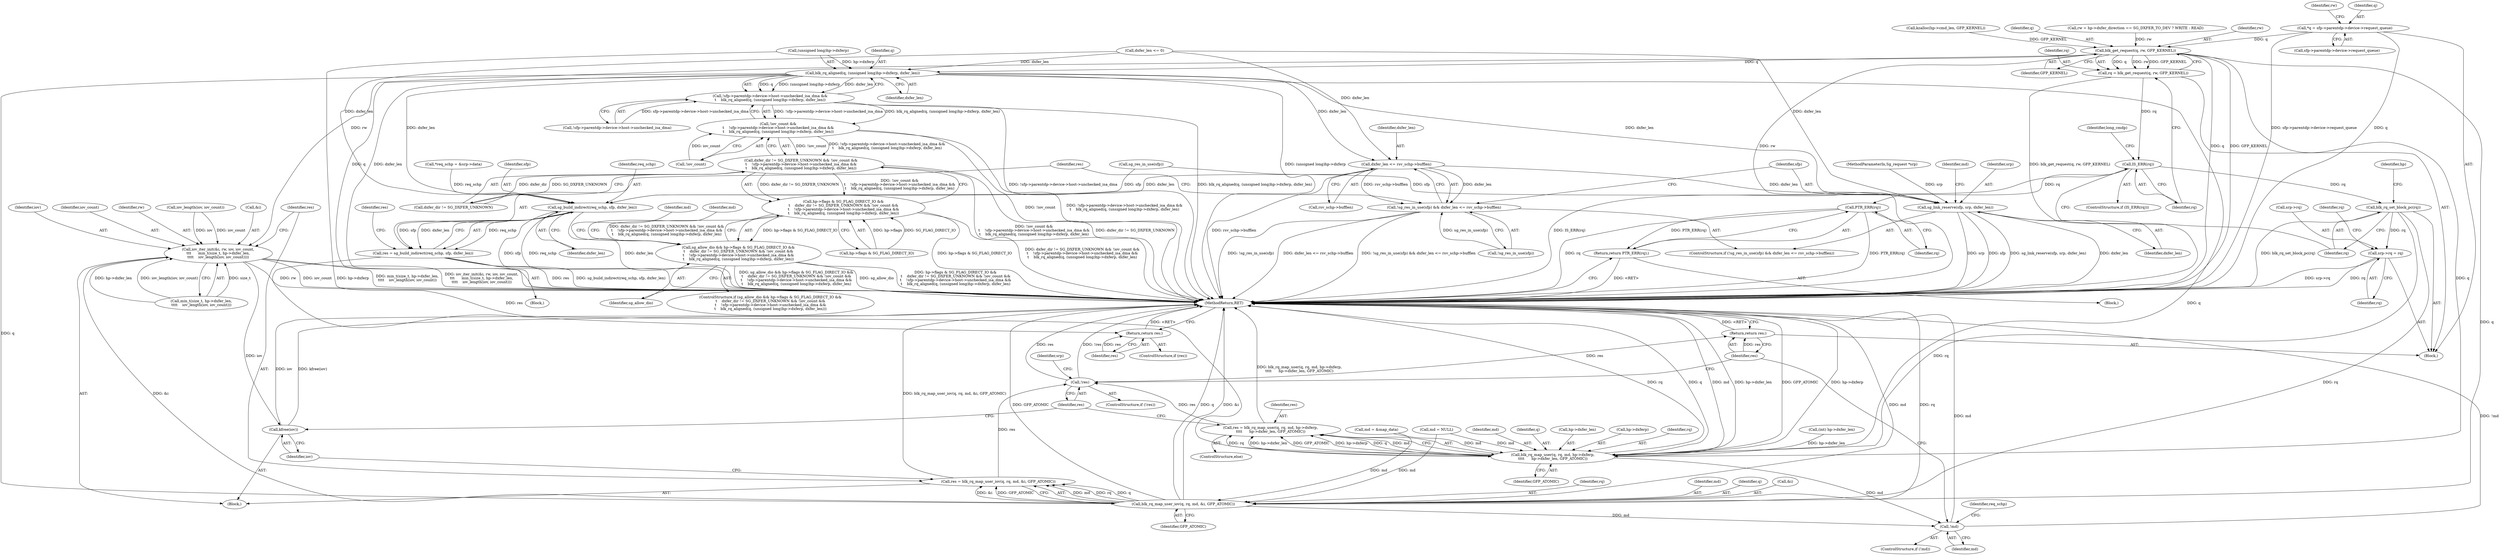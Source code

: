 digraph "0_linux_451a2886b6bf90e2fb378f7c46c655450fb96e81@pointer" {
"1000155" [label="(Call,*q = sfp->parentdp->device->request_queue)"];
"1000212" [label="(Call,blk_get_request(q, rw, GFP_KERNEL))"];
"1000210" [label="(Call,rq = blk_get_request(q, rw, GFP_KERNEL))"];
"1000217" [label="(Call,IS_ERR(rq))"];
"1000223" [label="(Call,PTR_ERR(rq))"];
"1000222" [label="(Return,return PTR_ERR(rq);)"];
"1000225" [label="(Call,blk_rq_set_block_pc(rq))"];
"1000253" [label="(Call,srp->rq = rq)"];
"1000457" [label="(Call,blk_rq_map_user_iov(q, rq, md, &i, GFP_ATOMIC))"];
"1000455" [label="(Call,res = blk_rq_map_user_iov(q, rq, md, &i, GFP_ATOMIC))"];
"1000481" [label="(Call,!res)"];
"1000505" [label="(Return,return res;)"];
"1000492" [label="(Call,!md)"];
"1000469" [label="(Call,blk_rq_map_user(q, rq, md, hp->dxferp,\n\t\t\t\t      hp->dxfer_len, GFP_ATOMIC))"];
"1000467" [label="(Call,res = blk_rq_map_user(q, rq, md, hp->dxferp,\n\t\t\t\t      hp->dxfer_len, GFP_ATOMIC))"];
"1000312" [label="(Call,blk_rq_aligned(q, (unsigned long)hp->dxferp, dxfer_len))"];
"1000301" [label="(Call,!sfp->parentdp->device->host->unchecked_isa_dma &&\n\t    blk_rq_aligned(q, (unsigned long)hp->dxferp, dxfer_len))"];
"1000298" [label="(Call,!iov_count &&\n\t    !sfp->parentdp->device->host->unchecked_isa_dma &&\n\t    blk_rq_aligned(q, (unsigned long)hp->dxferp, dxfer_len))"];
"1000294" [label="(Call,dxfer_dir != SG_DXFER_UNKNOWN && !iov_count &&\n\t    !sfp->parentdp->device->host->unchecked_isa_dma &&\n\t    blk_rq_aligned(q, (unsigned long)hp->dxferp, dxfer_len))"];
"1000288" [label="(Call,hp->flags & SG_FLAG_DIRECT_IO &&\n\t    dxfer_dir != SG_DXFER_UNKNOWN && !iov_count &&\n\t    !sfp->parentdp->device->host->unchecked_isa_dma &&\n\t    blk_rq_aligned(q, (unsigned long)hp->dxferp, dxfer_len))"];
"1000286" [label="(Call,sg_allow_dio && hp->flags & SG_FLAG_DIRECT_IO &&\n\t    dxfer_dir != SG_DXFER_UNKNOWN && !iov_count &&\n\t    !sfp->parentdp->device->host->unchecked_isa_dma &&\n\t    blk_rq_aligned(q, (unsigned long)hp->dxferp, dxfer_len))"];
"1000336" [label="(Call,dxfer_len <= rsv_schp->bufflen)"];
"1000332" [label="(Call,!sg_res_in_use(sfp) && dxfer_len <= rsv_schp->bufflen)"];
"1000341" [label="(Call,sg_link_reserve(sfp, srp, dxfer_len))"];
"1000349" [label="(Call,sg_build_indirect(req_schp, sfp, dxfer_len))"];
"1000347" [label="(Call,res = sg_build_indirect(req_schp, sfp, dxfer_len))"];
"1000355" [label="(Return,return res;)"];
"1000441" [label="(Call,iov_iter_init(&i, rw, iov, iov_count,\n\t\t\t      min_t(size_t, hp->dxfer_len,\n\t\t\t\t    iov_length(iov, iov_count))))"];
"1000464" [label="(Call,kfree(iov))"];
"1000254" [label="(Call,srp->rq)"];
"1000355" [label="(Return,return res;)"];
"1000482" [label="(Identifier,res)"];
"1000321" [label="(Identifier,md)"];
"1000222" [label="(Return,return PTR_ERR(rq);)"];
"1000332" [label="(Call,!sg_res_in_use(sfp) && dxfer_len <= rsv_schp->bufflen)"];
"1000452" [label="(Call,iov_length(iov, iov_count))"];
"1000347" [label="(Call,res = sg_build_indirect(req_schp, sfp, dxfer_len))"];
"1000314" [label="(Call,(unsigned long)hp->dxferp)"];
"1000481" [label="(Call,!res)"];
"1000442" [label="(Call,&i)"];
"1000225" [label="(Call,blk_rq_set_block_pc(rq))"];
"1000348" [label="(Identifier,res)"];
"1000344" [label="(Identifier,dxfer_len)"];
"1000491" [label="(ControlStructure,if (!md))"];
"1000486" [label="(Identifier,srp)"];
"1000210" [label="(Call,rq = blk_get_request(q, rw, GFP_KERNEL))"];
"1000331" [label="(ControlStructure,if (!sg_res_in_use(sfp) && dxfer_len <= rsv_schp->bufflen))"];
"1000507" [label="(MethodReturn,RET)"];
"1000463" [label="(Identifier,GFP_ATOMIC)"];
"1000199" [label="(Call,kzalloc(hp->cmd_len, GFP_KERNEL))"];
"1000212" [label="(Call,blk_get_request(q, rw, GFP_KERNEL))"];
"1000289" [label="(Call,hp->flags & SG_FLAG_DIRECT_IO)"];
"1000455" [label="(Call,res = blk_rq_map_user_iov(q, rq, md, &i, GFP_ATOMIC))"];
"1000123" [label="(Call,(int) hp->dxfer_len)"];
"1000157" [label="(Call,sfp->parentdp->device->request_queue)"];
"1000472" [label="(Identifier,md)"];
"1000337" [label="(Identifier,dxfer_len)"];
"1000356" [label="(Identifier,res)"];
"1000333" [label="(Call,!sg_res_in_use(sfp))"];
"1000319" [label="(Identifier,dxfer_len)"];
"1000257" [label="(Identifier,rq)"];
"1000343" [label="(Identifier,srp)"];
"1000219" [label="(Block,)"];
"1000445" [label="(Identifier,iov)"];
"1000465" [label="(Identifier,iov)"];
"1000230" [label="(Identifier,hp)"];
"1000505" [label="(Return,return res;)"];
"1000446" [label="(Identifier,iov_count)"];
"1000325" [label="(Identifier,md)"];
"1000313" [label="(Identifier,q)"];
"1000479" [label="(Identifier,GFP_ATOMIC)"];
"1000466" [label="(ControlStructure,else)"];
"1000470" [label="(Identifier,q)"];
"1000352" [label="(Identifier,dxfer_len)"];
"1000226" [label="(Identifier,rq)"];
"1000287" [label="(Identifier,sg_allow_dio)"];
"1000476" [label="(Call,hp->dxfer_len)"];
"1000459" [label="(Identifier,rq)"];
"1000334" [label="(Call,sg_res_in_use(sfp))"];
"1000469" [label="(Call,blk_rq_map_user(q, rq, md, hp->dxferp,\n\t\t\t\t      hp->dxfer_len, GFP_ATOMIC))"];
"1000473" [label="(Call,hp->dxferp)"];
"1000302" [label="(Call,!sfp->parentdp->device->host->unchecked_isa_dma)"];
"1000216" [label="(ControlStructure,if (IS_ERR(rq)))"];
"1000102" [label="(MethodParameterIn,Sg_request *srp)"];
"1000285" [label="(ControlStructure,if (sg_allow_dio && hp->flags & SG_FLAG_DIRECT_IO &&\n\t    dxfer_dir != SG_DXFER_UNKNOWN && !iov_count &&\n\t    !sfp->parentdp->device->host->unchecked_isa_dma &&\n\t    blk_rq_aligned(q, (unsigned long)hp->dxferp, dxfer_len)))"];
"1000277" [label="(Call,dxfer_len <= 0)"];
"1000141" [label="(Call,*req_schp = &srp->data)"];
"1000460" [label="(Identifier,md)"];
"1000301" [label="(Call,!sfp->parentdp->device->host->unchecked_isa_dma &&\n\t    blk_rq_aligned(q, (unsigned long)hp->dxferp, dxfer_len))"];
"1000441" [label="(Call,iov_iter_init(&i, rw, iov, iov_count,\n\t\t\t      min_t(size_t, hp->dxfer_len,\n\t\t\t\t    iov_length(iov, iov_count))))"];
"1000260" [label="(Identifier,rq)"];
"1000288" [label="(Call,hp->flags & SG_FLAG_DIRECT_IO &&\n\t    dxfer_dir != SG_DXFER_UNKNOWN && !iov_count &&\n\t    !sfp->parentdp->device->host->unchecked_isa_dma &&\n\t    blk_rq_aligned(q, (unsigned long)hp->dxferp, dxfer_len))"];
"1000324" [label="(Call,md = &map_data)"];
"1000493" [label="(Identifier,md)"];
"1000457" [label="(Call,blk_rq_map_user_iov(q, rq, md, &i, GFP_ATOMIC))"];
"1000458" [label="(Identifier,q)"];
"1000480" [label="(ControlStructure,if (!res))"];
"1000444" [label="(Identifier,rw)"];
"1000456" [label="(Identifier,res)"];
"1000213" [label="(Identifier,q)"];
"1000418" [label="(Block,)"];
"1000215" [label="(Identifier,GFP_KERNEL)"];
"1000492" [label="(Call,!md)"];
"1000167" [label="(Call,rw = hp->dxfer_direction == SG_DXFER_TO_DEV ? WRITE : READ)"];
"1000217" [label="(Call,IS_ERR(rq))"];
"1000295" [label="(Call,dxfer_dir != SG_DXFER_UNKNOWN)"];
"1000351" [label="(Identifier,sfp)"];
"1000155" [label="(Call,*q = sfp->parentdp->device->request_queue)"];
"1000341" [label="(Call,sg_link_reserve(sfp, srp, dxfer_len))"];
"1000350" [label="(Identifier,req_schp)"];
"1000497" [label="(Identifier,req_schp)"];
"1000168" [label="(Identifier,rw)"];
"1000298" [label="(Call,!iov_count &&\n\t    !sfp->parentdp->device->host->unchecked_isa_dma &&\n\t    blk_rq_aligned(q, (unsigned long)hp->dxferp, dxfer_len))"];
"1000349" [label="(Call,sg_build_indirect(req_schp, sfp, dxfer_len))"];
"1000346" [label="(Block,)"];
"1000299" [label="(Call,!iov_count)"];
"1000223" [label="(Call,PTR_ERR(rq))"];
"1000214" [label="(Identifier,rw)"];
"1000218" [label="(Identifier,rq)"];
"1000336" [label="(Call,dxfer_len <= rsv_schp->bufflen)"];
"1000464" [label="(Call,kfree(iov))"];
"1000286" [label="(Call,sg_allow_dio && hp->flags & SG_FLAG_DIRECT_IO &&\n\t    dxfer_dir != SG_DXFER_UNKNOWN && !iov_count &&\n\t    !sfp->parentdp->device->host->unchecked_isa_dma &&\n\t    blk_rq_aligned(q, (unsigned long)hp->dxferp, dxfer_len))"];
"1000471" [label="(Identifier,rq)"];
"1000224" [label="(Identifier,rq)"];
"1000221" [label="(Identifier,long_cmdp)"];
"1000461" [label="(Call,&i)"];
"1000468" [label="(Identifier,res)"];
"1000294" [label="(Call,dxfer_dir != SG_DXFER_UNKNOWN && !iov_count &&\n\t    !sfp->parentdp->device->host->unchecked_isa_dma &&\n\t    blk_rq_aligned(q, (unsigned long)hp->dxferp, dxfer_len))"];
"1000338" [label="(Call,rsv_schp->bufflen)"];
"1000342" [label="(Identifier,sfp)"];
"1000354" [label="(Identifier,res)"];
"1000447" [label="(Call,min_t(size_t, hp->dxfer_len,\n\t\t\t\t    iov_length(iov, iov_count)))"];
"1000253" [label="(Call,srp->rq = rq)"];
"1000506" [label="(Identifier,res)"];
"1000312" [label="(Call,blk_rq_aligned(q, (unsigned long)hp->dxferp, dxfer_len))"];
"1000467" [label="(Call,res = blk_rq_map_user(q, rq, md, hp->dxferp,\n\t\t\t\t      hp->dxfer_len, GFP_ATOMIC))"];
"1000104" [label="(Block,)"];
"1000359" [label="(Identifier,md)"];
"1000156" [label="(Identifier,q)"];
"1000353" [label="(ControlStructure,if (res))"];
"1000320" [label="(Call,md = NULL)"];
"1000211" [label="(Identifier,rq)"];
"1000155" -> "1000104"  [label="AST: "];
"1000155" -> "1000157"  [label="CFG: "];
"1000156" -> "1000155"  [label="AST: "];
"1000157" -> "1000155"  [label="AST: "];
"1000168" -> "1000155"  [label="CFG: "];
"1000155" -> "1000507"  [label="DDG: sfp->parentdp->device->request_queue"];
"1000155" -> "1000507"  [label="DDG: q"];
"1000155" -> "1000212"  [label="DDG: q"];
"1000212" -> "1000210"  [label="AST: "];
"1000212" -> "1000215"  [label="CFG: "];
"1000213" -> "1000212"  [label="AST: "];
"1000214" -> "1000212"  [label="AST: "];
"1000215" -> "1000212"  [label="AST: "];
"1000210" -> "1000212"  [label="CFG: "];
"1000212" -> "1000507"  [label="DDG: rw"];
"1000212" -> "1000507"  [label="DDG: q"];
"1000212" -> "1000507"  [label="DDG: GFP_KERNEL"];
"1000212" -> "1000210"  [label="DDG: q"];
"1000212" -> "1000210"  [label="DDG: rw"];
"1000212" -> "1000210"  [label="DDG: GFP_KERNEL"];
"1000167" -> "1000212"  [label="DDG: rw"];
"1000199" -> "1000212"  [label="DDG: GFP_KERNEL"];
"1000212" -> "1000312"  [label="DDG: q"];
"1000212" -> "1000441"  [label="DDG: rw"];
"1000212" -> "1000457"  [label="DDG: q"];
"1000212" -> "1000469"  [label="DDG: q"];
"1000210" -> "1000104"  [label="AST: "];
"1000211" -> "1000210"  [label="AST: "];
"1000218" -> "1000210"  [label="CFG: "];
"1000210" -> "1000507"  [label="DDG: blk_get_request(q, rw, GFP_KERNEL)"];
"1000210" -> "1000217"  [label="DDG: rq"];
"1000217" -> "1000216"  [label="AST: "];
"1000217" -> "1000218"  [label="CFG: "];
"1000218" -> "1000217"  [label="AST: "];
"1000221" -> "1000217"  [label="CFG: "];
"1000226" -> "1000217"  [label="CFG: "];
"1000217" -> "1000507"  [label="DDG: IS_ERR(rq)"];
"1000217" -> "1000223"  [label="DDG: rq"];
"1000217" -> "1000225"  [label="DDG: rq"];
"1000223" -> "1000222"  [label="AST: "];
"1000223" -> "1000224"  [label="CFG: "];
"1000224" -> "1000223"  [label="AST: "];
"1000222" -> "1000223"  [label="CFG: "];
"1000223" -> "1000507"  [label="DDG: PTR_ERR(rq)"];
"1000223" -> "1000507"  [label="DDG: rq"];
"1000223" -> "1000222"  [label="DDG: PTR_ERR(rq)"];
"1000222" -> "1000219"  [label="AST: "];
"1000507" -> "1000222"  [label="CFG: "];
"1000222" -> "1000507"  [label="DDG: <RET>"];
"1000225" -> "1000104"  [label="AST: "];
"1000225" -> "1000226"  [label="CFG: "];
"1000226" -> "1000225"  [label="AST: "];
"1000230" -> "1000225"  [label="CFG: "];
"1000225" -> "1000507"  [label="DDG: blk_rq_set_block_pc(rq)"];
"1000225" -> "1000253"  [label="DDG: rq"];
"1000225" -> "1000457"  [label="DDG: rq"];
"1000225" -> "1000469"  [label="DDG: rq"];
"1000253" -> "1000104"  [label="AST: "];
"1000253" -> "1000257"  [label="CFG: "];
"1000254" -> "1000253"  [label="AST: "];
"1000257" -> "1000253"  [label="AST: "];
"1000260" -> "1000253"  [label="CFG: "];
"1000253" -> "1000507"  [label="DDG: srp->rq"];
"1000253" -> "1000507"  [label="DDG: rq"];
"1000457" -> "1000455"  [label="AST: "];
"1000457" -> "1000463"  [label="CFG: "];
"1000458" -> "1000457"  [label="AST: "];
"1000459" -> "1000457"  [label="AST: "];
"1000460" -> "1000457"  [label="AST: "];
"1000461" -> "1000457"  [label="AST: "];
"1000463" -> "1000457"  [label="AST: "];
"1000455" -> "1000457"  [label="CFG: "];
"1000457" -> "1000507"  [label="DDG: &i"];
"1000457" -> "1000507"  [label="DDG: md"];
"1000457" -> "1000507"  [label="DDG: rq"];
"1000457" -> "1000507"  [label="DDG: GFP_ATOMIC"];
"1000457" -> "1000507"  [label="DDG: q"];
"1000457" -> "1000455"  [label="DDG: md"];
"1000457" -> "1000455"  [label="DDG: rq"];
"1000457" -> "1000455"  [label="DDG: q"];
"1000457" -> "1000455"  [label="DDG: &i"];
"1000457" -> "1000455"  [label="DDG: GFP_ATOMIC"];
"1000312" -> "1000457"  [label="DDG: q"];
"1000324" -> "1000457"  [label="DDG: md"];
"1000320" -> "1000457"  [label="DDG: md"];
"1000441" -> "1000457"  [label="DDG: &i"];
"1000457" -> "1000492"  [label="DDG: md"];
"1000455" -> "1000418"  [label="AST: "];
"1000456" -> "1000455"  [label="AST: "];
"1000465" -> "1000455"  [label="CFG: "];
"1000455" -> "1000507"  [label="DDG: blk_rq_map_user_iov(q, rq, md, &i, GFP_ATOMIC)"];
"1000455" -> "1000481"  [label="DDG: res"];
"1000481" -> "1000480"  [label="AST: "];
"1000481" -> "1000482"  [label="CFG: "];
"1000482" -> "1000481"  [label="AST: "];
"1000486" -> "1000481"  [label="CFG: "];
"1000506" -> "1000481"  [label="CFG: "];
"1000481" -> "1000507"  [label="DDG: !res"];
"1000481" -> "1000507"  [label="DDG: res"];
"1000467" -> "1000481"  [label="DDG: res"];
"1000481" -> "1000505"  [label="DDG: res"];
"1000505" -> "1000104"  [label="AST: "];
"1000505" -> "1000506"  [label="CFG: "];
"1000506" -> "1000505"  [label="AST: "];
"1000507" -> "1000505"  [label="CFG: "];
"1000505" -> "1000507"  [label="DDG: <RET>"];
"1000506" -> "1000505"  [label="DDG: res"];
"1000492" -> "1000491"  [label="AST: "];
"1000492" -> "1000493"  [label="CFG: "];
"1000493" -> "1000492"  [label="AST: "];
"1000497" -> "1000492"  [label="CFG: "];
"1000506" -> "1000492"  [label="CFG: "];
"1000492" -> "1000507"  [label="DDG: md"];
"1000492" -> "1000507"  [label="DDG: !md"];
"1000469" -> "1000492"  [label="DDG: md"];
"1000469" -> "1000467"  [label="AST: "];
"1000469" -> "1000479"  [label="CFG: "];
"1000470" -> "1000469"  [label="AST: "];
"1000471" -> "1000469"  [label="AST: "];
"1000472" -> "1000469"  [label="AST: "];
"1000473" -> "1000469"  [label="AST: "];
"1000476" -> "1000469"  [label="AST: "];
"1000479" -> "1000469"  [label="AST: "];
"1000467" -> "1000469"  [label="CFG: "];
"1000469" -> "1000507"  [label="DDG: md"];
"1000469" -> "1000507"  [label="DDG: hp->dxfer_len"];
"1000469" -> "1000507"  [label="DDG: GFP_ATOMIC"];
"1000469" -> "1000507"  [label="DDG: hp->dxferp"];
"1000469" -> "1000507"  [label="DDG: rq"];
"1000469" -> "1000507"  [label="DDG: q"];
"1000469" -> "1000467"  [label="DDG: rq"];
"1000469" -> "1000467"  [label="DDG: hp->dxfer_len"];
"1000469" -> "1000467"  [label="DDG: GFP_ATOMIC"];
"1000469" -> "1000467"  [label="DDG: hp->dxferp"];
"1000469" -> "1000467"  [label="DDG: q"];
"1000469" -> "1000467"  [label="DDG: md"];
"1000312" -> "1000469"  [label="DDG: q"];
"1000324" -> "1000469"  [label="DDG: md"];
"1000320" -> "1000469"  [label="DDG: md"];
"1000314" -> "1000469"  [label="DDG: hp->dxferp"];
"1000123" -> "1000469"  [label="DDG: hp->dxfer_len"];
"1000467" -> "1000466"  [label="AST: "];
"1000468" -> "1000467"  [label="AST: "];
"1000482" -> "1000467"  [label="CFG: "];
"1000467" -> "1000507"  [label="DDG: blk_rq_map_user(q, rq, md, hp->dxferp,\n\t\t\t\t      hp->dxfer_len, GFP_ATOMIC)"];
"1000312" -> "1000301"  [label="AST: "];
"1000312" -> "1000319"  [label="CFG: "];
"1000313" -> "1000312"  [label="AST: "];
"1000314" -> "1000312"  [label="AST: "];
"1000319" -> "1000312"  [label="AST: "];
"1000301" -> "1000312"  [label="CFG: "];
"1000312" -> "1000507"  [label="DDG: q"];
"1000312" -> "1000507"  [label="DDG: dxfer_len"];
"1000312" -> "1000507"  [label="DDG: (unsigned long)hp->dxferp"];
"1000312" -> "1000301"  [label="DDG: q"];
"1000312" -> "1000301"  [label="DDG: (unsigned long)hp->dxferp"];
"1000312" -> "1000301"  [label="DDG: dxfer_len"];
"1000314" -> "1000312"  [label="DDG: hp->dxferp"];
"1000277" -> "1000312"  [label="DDG: dxfer_len"];
"1000312" -> "1000336"  [label="DDG: dxfer_len"];
"1000312" -> "1000341"  [label="DDG: dxfer_len"];
"1000312" -> "1000349"  [label="DDG: dxfer_len"];
"1000301" -> "1000298"  [label="AST: "];
"1000301" -> "1000302"  [label="CFG: "];
"1000302" -> "1000301"  [label="AST: "];
"1000298" -> "1000301"  [label="CFG: "];
"1000301" -> "1000507"  [label="DDG: blk_rq_aligned(q, (unsigned long)hp->dxferp, dxfer_len)"];
"1000301" -> "1000507"  [label="DDG: !sfp->parentdp->device->host->unchecked_isa_dma"];
"1000301" -> "1000298"  [label="DDG: !sfp->parentdp->device->host->unchecked_isa_dma"];
"1000301" -> "1000298"  [label="DDG: blk_rq_aligned(q, (unsigned long)hp->dxferp, dxfer_len)"];
"1000302" -> "1000301"  [label="DDG: sfp->parentdp->device->host->unchecked_isa_dma"];
"1000298" -> "1000294"  [label="AST: "];
"1000298" -> "1000299"  [label="CFG: "];
"1000299" -> "1000298"  [label="AST: "];
"1000294" -> "1000298"  [label="CFG: "];
"1000298" -> "1000507"  [label="DDG: !iov_count"];
"1000298" -> "1000507"  [label="DDG: !sfp->parentdp->device->host->unchecked_isa_dma &&\n\t    blk_rq_aligned(q, (unsigned long)hp->dxferp, dxfer_len)"];
"1000298" -> "1000294"  [label="DDG: !iov_count"];
"1000298" -> "1000294"  [label="DDG: !sfp->parentdp->device->host->unchecked_isa_dma &&\n\t    blk_rq_aligned(q, (unsigned long)hp->dxferp, dxfer_len)"];
"1000299" -> "1000298"  [label="DDG: iov_count"];
"1000294" -> "1000288"  [label="AST: "];
"1000294" -> "1000295"  [label="CFG: "];
"1000295" -> "1000294"  [label="AST: "];
"1000288" -> "1000294"  [label="CFG: "];
"1000294" -> "1000507"  [label="DDG: !iov_count &&\n\t    !sfp->parentdp->device->host->unchecked_isa_dma &&\n\t    blk_rq_aligned(q, (unsigned long)hp->dxferp, dxfer_len)"];
"1000294" -> "1000507"  [label="DDG: dxfer_dir != SG_DXFER_UNKNOWN"];
"1000294" -> "1000288"  [label="DDG: dxfer_dir != SG_DXFER_UNKNOWN"];
"1000294" -> "1000288"  [label="DDG: !iov_count &&\n\t    !sfp->parentdp->device->host->unchecked_isa_dma &&\n\t    blk_rq_aligned(q, (unsigned long)hp->dxferp, dxfer_len)"];
"1000295" -> "1000294"  [label="DDG: dxfer_dir"];
"1000295" -> "1000294"  [label="DDG: SG_DXFER_UNKNOWN"];
"1000288" -> "1000286"  [label="AST: "];
"1000288" -> "1000289"  [label="CFG: "];
"1000289" -> "1000288"  [label="AST: "];
"1000286" -> "1000288"  [label="CFG: "];
"1000288" -> "1000507"  [label="DDG: dxfer_dir != SG_DXFER_UNKNOWN && !iov_count &&\n\t    !sfp->parentdp->device->host->unchecked_isa_dma &&\n\t    blk_rq_aligned(q, (unsigned long)hp->dxferp, dxfer_len)"];
"1000288" -> "1000507"  [label="DDG: hp->flags & SG_FLAG_DIRECT_IO"];
"1000288" -> "1000286"  [label="DDG: hp->flags & SG_FLAG_DIRECT_IO"];
"1000288" -> "1000286"  [label="DDG: dxfer_dir != SG_DXFER_UNKNOWN && !iov_count &&\n\t    !sfp->parentdp->device->host->unchecked_isa_dma &&\n\t    blk_rq_aligned(q, (unsigned long)hp->dxferp, dxfer_len)"];
"1000289" -> "1000288"  [label="DDG: hp->flags"];
"1000289" -> "1000288"  [label="DDG: SG_FLAG_DIRECT_IO"];
"1000286" -> "1000285"  [label="AST: "];
"1000286" -> "1000287"  [label="CFG: "];
"1000287" -> "1000286"  [label="AST: "];
"1000321" -> "1000286"  [label="CFG: "];
"1000325" -> "1000286"  [label="CFG: "];
"1000286" -> "1000507"  [label="DDG: sg_allow_dio && hp->flags & SG_FLAG_DIRECT_IO &&\n\t    dxfer_dir != SG_DXFER_UNKNOWN && !iov_count &&\n\t    !sfp->parentdp->device->host->unchecked_isa_dma &&\n\t    blk_rq_aligned(q, (unsigned long)hp->dxferp, dxfer_len)"];
"1000286" -> "1000507"  [label="DDG: sg_allow_dio"];
"1000286" -> "1000507"  [label="DDG: hp->flags & SG_FLAG_DIRECT_IO &&\n\t    dxfer_dir != SG_DXFER_UNKNOWN && !iov_count &&\n\t    !sfp->parentdp->device->host->unchecked_isa_dma &&\n\t    blk_rq_aligned(q, (unsigned long)hp->dxferp, dxfer_len)"];
"1000336" -> "1000332"  [label="AST: "];
"1000336" -> "1000338"  [label="CFG: "];
"1000337" -> "1000336"  [label="AST: "];
"1000338" -> "1000336"  [label="AST: "];
"1000332" -> "1000336"  [label="CFG: "];
"1000336" -> "1000507"  [label="DDG: rsv_schp->bufflen"];
"1000336" -> "1000332"  [label="DDG: dxfer_len"];
"1000336" -> "1000332"  [label="DDG: rsv_schp->bufflen"];
"1000277" -> "1000336"  [label="DDG: dxfer_len"];
"1000336" -> "1000341"  [label="DDG: dxfer_len"];
"1000336" -> "1000349"  [label="DDG: dxfer_len"];
"1000332" -> "1000331"  [label="AST: "];
"1000332" -> "1000333"  [label="CFG: "];
"1000333" -> "1000332"  [label="AST: "];
"1000342" -> "1000332"  [label="CFG: "];
"1000348" -> "1000332"  [label="CFG: "];
"1000332" -> "1000507"  [label="DDG: !sg_res_in_use(sfp)"];
"1000332" -> "1000507"  [label="DDG: dxfer_len <= rsv_schp->bufflen"];
"1000332" -> "1000507"  [label="DDG: !sg_res_in_use(sfp) && dxfer_len <= rsv_schp->bufflen"];
"1000333" -> "1000332"  [label="DDG: sg_res_in_use(sfp)"];
"1000341" -> "1000331"  [label="AST: "];
"1000341" -> "1000344"  [label="CFG: "];
"1000342" -> "1000341"  [label="AST: "];
"1000343" -> "1000341"  [label="AST: "];
"1000344" -> "1000341"  [label="AST: "];
"1000359" -> "1000341"  [label="CFG: "];
"1000341" -> "1000507"  [label="DDG: dxfer_len"];
"1000341" -> "1000507"  [label="DDG: srp"];
"1000341" -> "1000507"  [label="DDG: sfp"];
"1000341" -> "1000507"  [label="DDG: sg_link_reserve(sfp, srp, dxfer_len)"];
"1000334" -> "1000341"  [label="DDG: sfp"];
"1000102" -> "1000341"  [label="DDG: srp"];
"1000277" -> "1000341"  [label="DDG: dxfer_len"];
"1000349" -> "1000347"  [label="AST: "];
"1000349" -> "1000352"  [label="CFG: "];
"1000350" -> "1000349"  [label="AST: "];
"1000351" -> "1000349"  [label="AST: "];
"1000352" -> "1000349"  [label="AST: "];
"1000347" -> "1000349"  [label="CFG: "];
"1000349" -> "1000507"  [label="DDG: sfp"];
"1000349" -> "1000507"  [label="DDG: req_schp"];
"1000349" -> "1000507"  [label="DDG: dxfer_len"];
"1000349" -> "1000347"  [label="DDG: req_schp"];
"1000349" -> "1000347"  [label="DDG: sfp"];
"1000349" -> "1000347"  [label="DDG: dxfer_len"];
"1000141" -> "1000349"  [label="DDG: req_schp"];
"1000334" -> "1000349"  [label="DDG: sfp"];
"1000277" -> "1000349"  [label="DDG: dxfer_len"];
"1000347" -> "1000346"  [label="AST: "];
"1000348" -> "1000347"  [label="AST: "];
"1000354" -> "1000347"  [label="CFG: "];
"1000347" -> "1000507"  [label="DDG: sg_build_indirect(req_schp, sfp, dxfer_len)"];
"1000347" -> "1000507"  [label="DDG: res"];
"1000347" -> "1000355"  [label="DDG: res"];
"1000355" -> "1000353"  [label="AST: "];
"1000355" -> "1000356"  [label="CFG: "];
"1000356" -> "1000355"  [label="AST: "];
"1000507" -> "1000355"  [label="CFG: "];
"1000355" -> "1000507"  [label="DDG: <RET>"];
"1000356" -> "1000355"  [label="DDG: res"];
"1000441" -> "1000418"  [label="AST: "];
"1000441" -> "1000447"  [label="CFG: "];
"1000442" -> "1000441"  [label="AST: "];
"1000444" -> "1000441"  [label="AST: "];
"1000445" -> "1000441"  [label="AST: "];
"1000446" -> "1000441"  [label="AST: "];
"1000447" -> "1000441"  [label="AST: "];
"1000456" -> "1000441"  [label="CFG: "];
"1000441" -> "1000507"  [label="DDG: iov_count"];
"1000441" -> "1000507"  [label="DDG: min_t(size_t, hp->dxfer_len,\n\t\t\t\t    iov_length(iov, iov_count))"];
"1000441" -> "1000507"  [label="DDG: iov_iter_init(&i, rw, iov, iov_count,\n\t\t\t      min_t(size_t, hp->dxfer_len,\n\t\t\t\t    iov_length(iov, iov_count)))"];
"1000441" -> "1000507"  [label="DDG: rw"];
"1000452" -> "1000441"  [label="DDG: iov"];
"1000452" -> "1000441"  [label="DDG: iov_count"];
"1000447" -> "1000441"  [label="DDG: size_t"];
"1000447" -> "1000441"  [label="DDG: hp->dxfer_len"];
"1000447" -> "1000441"  [label="DDG: iov_length(iov, iov_count)"];
"1000441" -> "1000464"  [label="DDG: iov"];
"1000464" -> "1000418"  [label="AST: "];
"1000464" -> "1000465"  [label="CFG: "];
"1000465" -> "1000464"  [label="AST: "];
"1000482" -> "1000464"  [label="CFG: "];
"1000464" -> "1000507"  [label="DDG: iov"];
"1000464" -> "1000507"  [label="DDG: kfree(iov)"];
}
